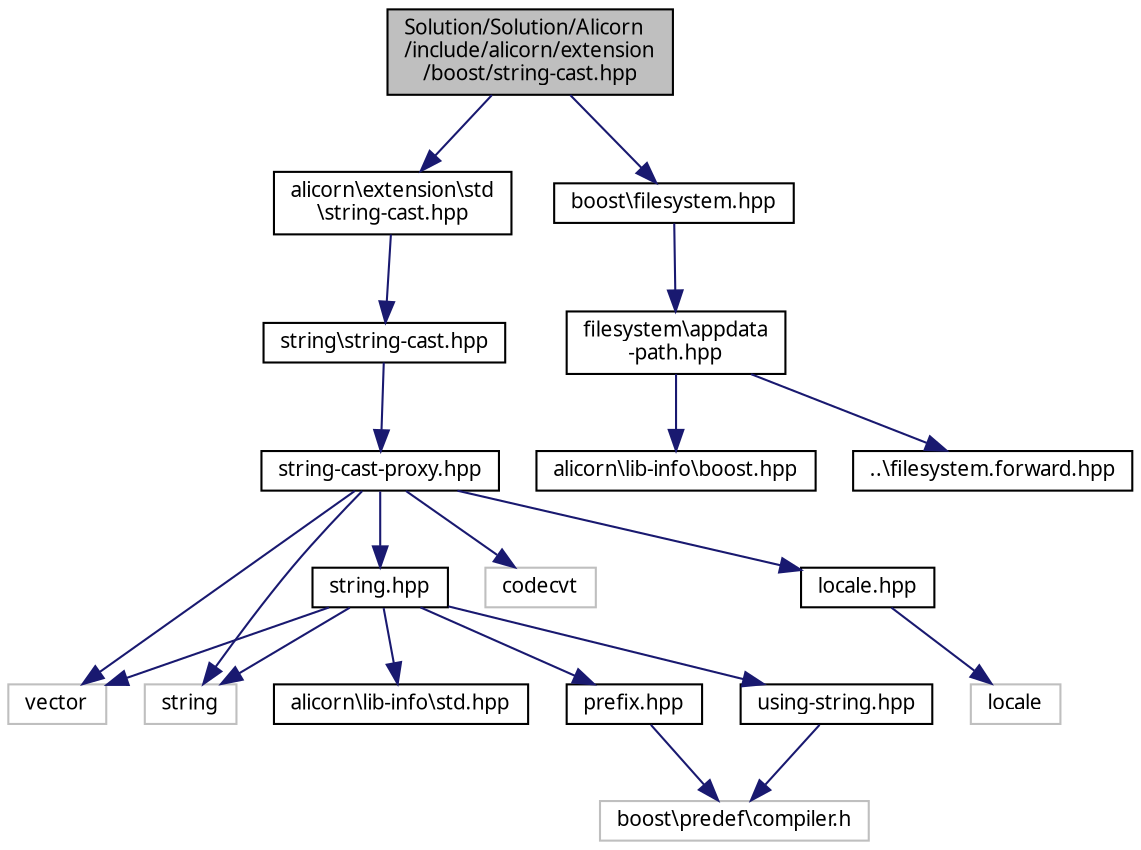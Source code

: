 digraph "Solution/Solution/Alicorn/include/alicorn/extension/boost/string-cast.hpp"
{
 // INTERACTIVE_SVG=YES
  edge [fontname="Verdana",fontsize="10",labelfontname="Verdana",labelfontsize="10"];
  node [fontname="Verdana",fontsize="10",shape=record];
  Node1 [label="Solution/Solution/Alicorn\l/include/alicorn/extension\l/boost/string-cast.hpp",height=0.2,width=0.4,color="black", fillcolor="grey75", style="filled", fontcolor="black"];
  Node1 -> Node2 [color="midnightblue",fontsize="10",style="solid",fontname="Verdana"];
  Node2 [label="alicorn\\extension\\std\l\\string-cast.hpp",height=0.2,width=0.4,color="black", fillcolor="white", style="filled",URL="$a00280_source.html"];
  Node2 -> Node3 [color="midnightblue",fontsize="10",style="solid",fontname="Verdana"];
  Node3 [label="string\\string-cast.hpp",height=0.2,width=0.4,color="black", fillcolor="white", style="filled",URL="$a00279_source.html"];
  Node3 -> Node4 [color="midnightblue",fontsize="10",style="solid",fontname="Verdana"];
  Node4 [label="string-cast-proxy.hpp",height=0.2,width=0.4,color="black", fillcolor="white", style="filled",URL="$a00307_source.html"];
  Node4 -> Node5 [color="midnightblue",fontsize="10",style="solid",fontname="Verdana"];
  Node5 [label="vector",height=0.2,width=0.4,color="grey75", fillcolor="white", style="filled"];
  Node4 -> Node6 [color="midnightblue",fontsize="10",style="solid",fontname="Verdana"];
  Node6 [label="string",height=0.2,width=0.4,color="grey75", fillcolor="white", style="filled"];
  Node4 -> Node7 [color="midnightblue",fontsize="10",style="solid",fontname="Verdana"];
  Node7 [label="codecvt",height=0.2,width=0.4,color="grey75", fillcolor="white", style="filled"];
  Node4 -> Node8 [color="midnightblue",fontsize="10",style="solid",fontname="Verdana"];
  Node8 [label="string.hpp",height=0.2,width=0.4,color="black", fillcolor="white", style="filled",URL="$a00309_source.html"];
  Node8 -> Node6 [color="midnightblue",fontsize="10",style="solid",fontname="Verdana"];
  Node8 -> Node5 [color="midnightblue",fontsize="10",style="solid",fontname="Verdana"];
  Node8 -> Node9 [color="midnightblue",fontsize="10",style="solid",fontname="Verdana"];
  Node9 [label="alicorn\\lib-info\\std.hpp",height=0.2,width=0.4,color="black", fillcolor="white", style="filled",URL="$a00286_source.html"];
  Node8 -> Node10 [color="midnightblue",fontsize="10",style="solid",fontname="Verdana"];
  Node10 [label="prefix.hpp",height=0.2,width=0.4,color="black", fillcolor="white", style="filled",URL="$a00306_source.html"];
  Node10 -> Node11 [color="midnightblue",fontsize="10",style="solid",fontname="Verdana"];
  Node11 [label="boost\\predef\\compiler.h",height=0.2,width=0.4,color="grey75", fillcolor="white", style="filled"];
  Node8 -> Node12 [color="midnightblue",fontsize="10",style="solid",fontname="Verdana"];
  Node12 [label="using-string.hpp",height=0.2,width=0.4,color="black", fillcolor="white", style="filled",URL="$a00314_source.html"];
  Node12 -> Node11 [color="midnightblue",fontsize="10",style="solid",fontname="Verdana"];
  Node4 -> Node13 [color="midnightblue",fontsize="10",style="solid",fontname="Verdana"];
  Node13 [label="locale.hpp",height=0.2,width=0.4,color="black", fillcolor="white", style="filled",URL="$a00305_source.html"];
  Node13 -> Node14 [color="midnightblue",fontsize="10",style="solid",fontname="Verdana"];
  Node14 [label="locale",height=0.2,width=0.4,color="grey75", fillcolor="white", style="filled"];
  Node1 -> Node15 [color="midnightblue",fontsize="10",style="solid",fontname="Verdana"];
  Node15 [label="boost\\filesystem.hpp",height=0.2,width=0.4,color="black", fillcolor="white", style="filled",URL="$a00271_source.html"];
  Node15 -> Node16 [color="midnightblue",fontsize="10",style="solid",fontname="Verdana"];
  Node16 [label="filesystem\\appdata\l-path.hpp",height=0.2,width=0.4,color="black", fillcolor="white", style="filled",URL="$a00273_source.html"];
  Node16 -> Node17 [color="midnightblue",fontsize="10",style="solid",fontname="Verdana"];
  Node17 [label="..\\filesystem.forward.hpp",height=0.2,width=0.4,color="black", fillcolor="white", style="filled",URL="$a00270.html"];
  Node16 -> Node18 [color="midnightblue",fontsize="10",style="solid",fontname="Verdana"];
  Node18 [label="alicorn\\lib-info\\boost.hpp",height=0.2,width=0.4,color="black", fillcolor="white", style="filled",URL="$a00268_source.html"];
}
